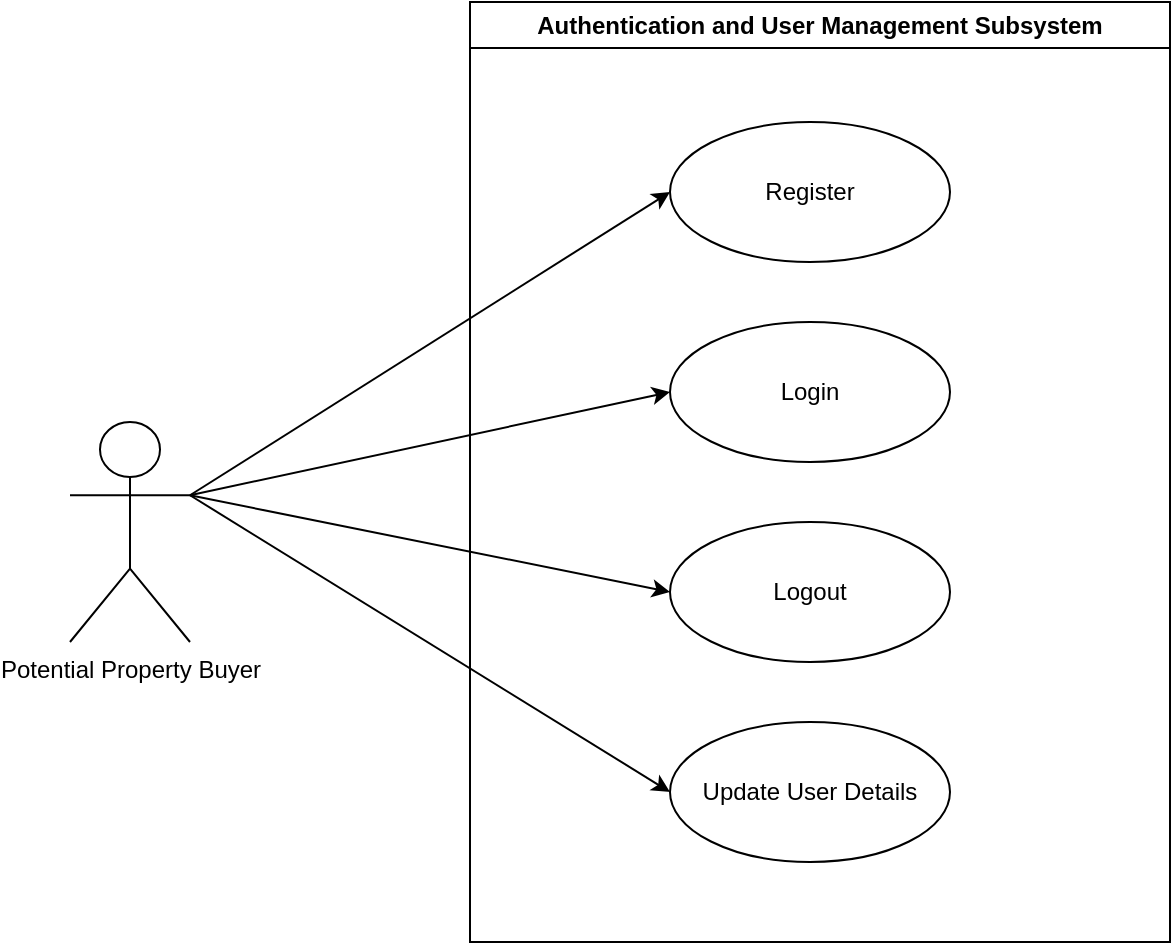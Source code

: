 <mxfile>
    <diagram id="lBf94As-lnIHsPdJ_fIb" name="Page-1">
        <mxGraphModel dx="1119" dy="656" grid="1" gridSize="10" guides="1" tooltips="1" connect="1" arrows="1" fold="1" page="1" pageScale="1" pageWidth="850" pageHeight="1100" math="0" shadow="0">
            <root>
                <mxCell id="0"/>
                <mxCell id="1" parent="0"/>
                <mxCell id="8" style="edgeStyle=none;html=1;exitX=1;exitY=0.333;exitDx=0;exitDy=0;exitPerimeter=0;entryX=0;entryY=0.5;entryDx=0;entryDy=0;" edge="1" parent="1" source="2" target="4">
                    <mxGeometry relative="1" as="geometry"/>
                </mxCell>
                <mxCell id="9" style="edgeStyle=none;html=1;exitX=1;exitY=0.333;exitDx=0;exitDy=0;exitPerimeter=0;entryX=0;entryY=0.5;entryDx=0;entryDy=0;" edge="1" parent="1" source="2" target="5">
                    <mxGeometry relative="1" as="geometry"/>
                </mxCell>
                <mxCell id="10" style="edgeStyle=none;html=1;exitX=1;exitY=0.333;exitDx=0;exitDy=0;exitPerimeter=0;entryX=0;entryY=0.5;entryDx=0;entryDy=0;" edge="1" parent="1" source="2" target="6">
                    <mxGeometry relative="1" as="geometry"/>
                </mxCell>
                <mxCell id="11" style="edgeStyle=none;html=1;exitX=1;exitY=0.333;exitDx=0;exitDy=0;exitPerimeter=0;entryX=0;entryY=0.5;entryDx=0;entryDy=0;" edge="1" parent="1" source="2" target="7">
                    <mxGeometry relative="1" as="geometry"/>
                </mxCell>
                <mxCell id="2" value="Potential Property Buyer" style="shape=umlActor;verticalLabelPosition=bottom;verticalAlign=top;html=1;" vertex="1" parent="1">
                    <mxGeometry x="80" y="240" width="60" height="110" as="geometry"/>
                </mxCell>
                <mxCell id="3" value="Authentication and User Management Subsystem" style="swimlane;whiteSpace=wrap;html=1;" vertex="1" parent="1">
                    <mxGeometry x="280" y="30" width="350" height="470" as="geometry"/>
                </mxCell>
                <mxCell id="4" value="Register" style="ellipse;whiteSpace=wrap;html=1;" vertex="1" parent="3">
                    <mxGeometry x="100" y="60" width="140" height="70" as="geometry"/>
                </mxCell>
                <mxCell id="5" value="Login" style="ellipse;whiteSpace=wrap;html=1;" vertex="1" parent="3">
                    <mxGeometry x="100" y="160" width="140" height="70" as="geometry"/>
                </mxCell>
                <mxCell id="6" value="Logout" style="ellipse;whiteSpace=wrap;html=1;" vertex="1" parent="3">
                    <mxGeometry x="100" y="260" width="140" height="70" as="geometry"/>
                </mxCell>
                <mxCell id="7" value="Update User Details" style="ellipse;whiteSpace=wrap;html=1;" vertex="1" parent="3">
                    <mxGeometry x="100" y="360" width="140" height="70" as="geometry"/>
                </mxCell>
            </root>
        </mxGraphModel>
    </diagram>
</mxfile>